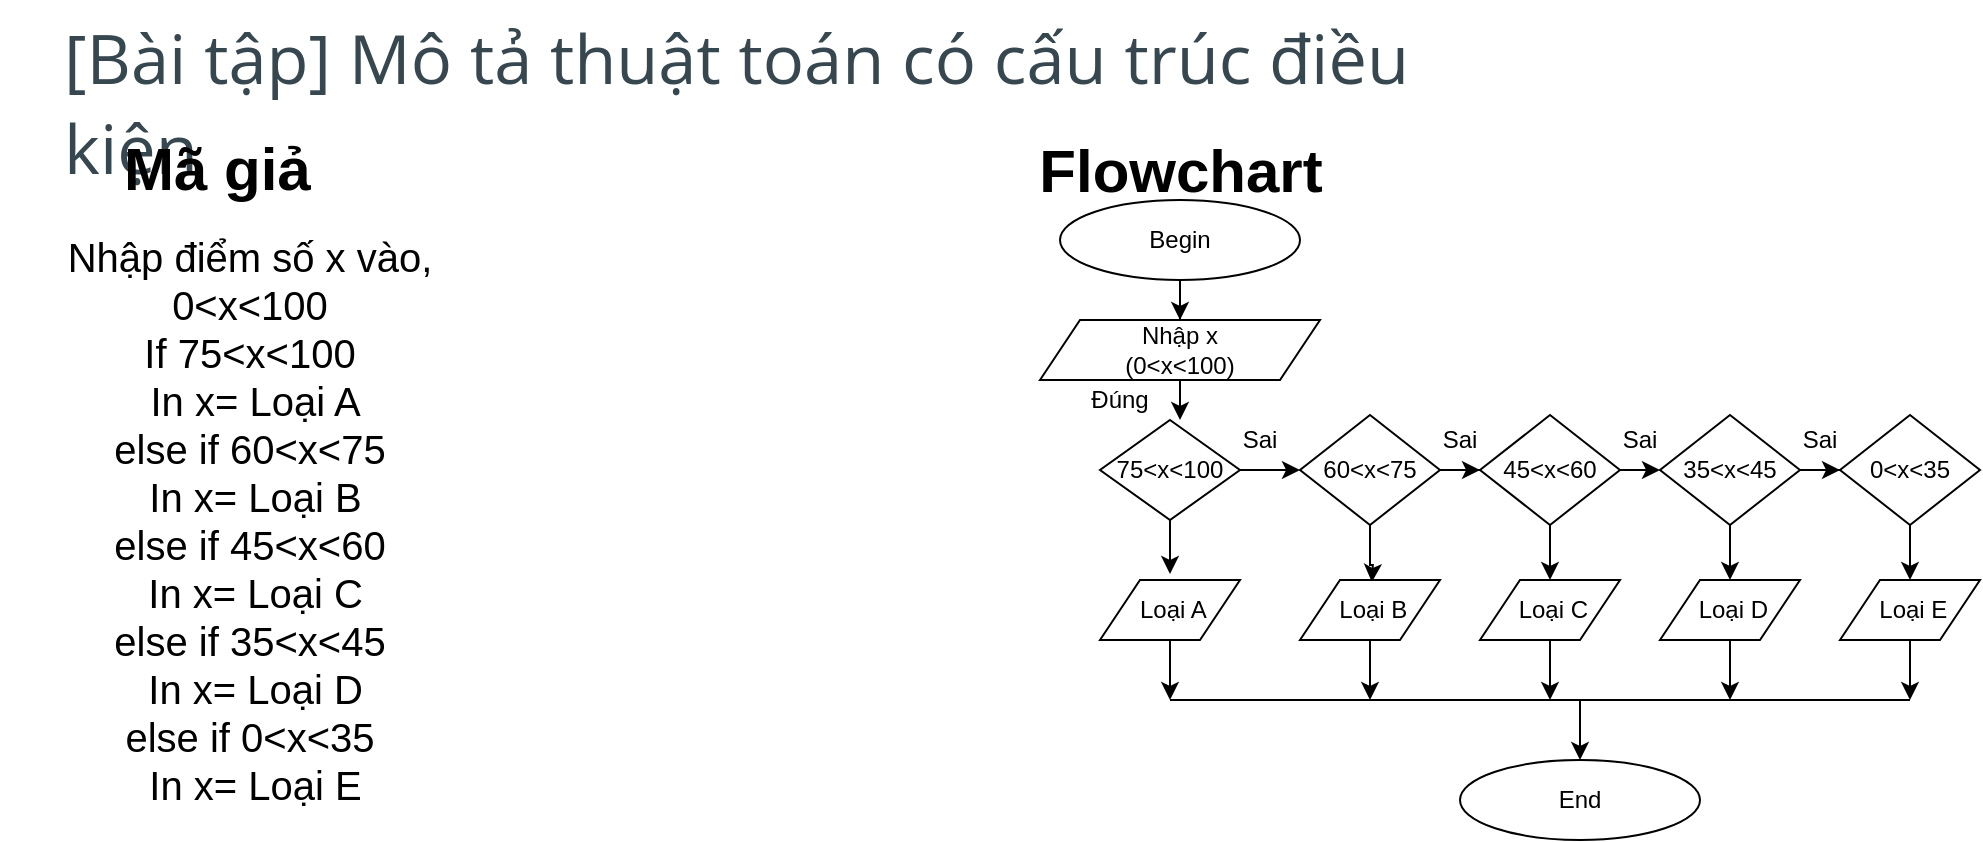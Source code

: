 <mxfile version="13.9.9" type="device"><diagram id="xjpEHrB89OMHbodYp61v" name="Page-1"><mxGraphModel dx="1304" dy="1628" grid="1" gridSize="10" guides="1" tooltips="1" connect="1" arrows="1" fold="1" page="1" pageScale="1" pageWidth="850" pageHeight="1100" math="0" shadow="0"><root><mxCell id="0"/><mxCell id="1" parent="0"/><mxCell id="EXS1ZLtK70CrvmF2TUhG-2" value="&lt;h2 id=&quot;yui_3_17_2_1_1606894092162_47&quot; style=&quot;box-sizing: border-box; margin-top: 0px; margin-bottom: 0.5rem; font-family: &amp;quot;open sans&amp;quot;; font-weight: 400; line-height: 1.3; color: rgb(55, 71, 79); font-size: 2.143rem; font-style: normal; letter-spacing: normal; text-align: left; text-indent: 0px; text-transform: none; word-spacing: 0px; background-color: rgb(255, 255, 255);&quot;&gt;[Bài tập] Mô tả thuật toán có cấu trúc điều kiện&lt;/h2&gt;" style="text;whiteSpace=wrap;html=1;" vertex="1" parent="1"><mxGeometry x="100" y="-10" width="680" height="80" as="geometry"/></mxCell><mxCell id="EXS1ZLtK70CrvmF2TUhG-3" value="&lt;font style=&quot;font-size: 30px&quot;&gt;&lt;b&gt;Mã giả&lt;/b&gt;&lt;/font&gt;" style="text;whiteSpace=wrap;html=1;" vertex="1" parent="1"><mxGeometry x="130" y="50" width="130" height="30" as="geometry"/></mxCell><mxCell id="EXS1ZLtK70CrvmF2TUhG-4" value="&lt;font style=&quot;font-size: 30px&quot;&gt;Flowchart&lt;/font&gt;" style="text;html=1;align=center;verticalAlign=middle;resizable=0;points=[];autosize=1;fontStyle=1" vertex="1" parent="1"><mxGeometry x="580" y="60" width="160" height="30" as="geometry"/></mxCell><mxCell id="EXS1ZLtK70CrvmF2TUhG-7" value="&lt;div style=&quot;font-size: 20px&quot;&gt;&lt;font style=&quot;font-size: 20px&quot;&gt;Nhập điểm số x vào, 0&amp;lt;x&amp;lt;100&lt;/font&gt;&lt;/div&gt;&lt;div style=&quot;font-size: 20px&quot;&gt;&lt;font style=&quot;font-size: 20px&quot;&gt;If 75&amp;lt;x&amp;lt;100&lt;/font&gt;&lt;/div&gt;&lt;div style=&quot;font-size: 20px&quot;&gt;&lt;font style=&quot;font-size: 20px&quot;&gt;&amp;nbsp;In x= Loại A&lt;/font&gt;&lt;/div&gt;&lt;div style=&quot;font-size: 20px&quot;&gt;&lt;font style=&quot;font-size: 20px&quot;&gt;else if 60&amp;lt;x&amp;lt;75&lt;/font&gt;&lt;/div&gt;&lt;div style=&quot;font-size: 20px&quot;&gt;&lt;font style=&quot;font-size: 20px&quot;&gt;&amp;nbsp;In x= Loại B&lt;/font&gt;&lt;/div&gt;&lt;div style=&quot;font-size: 20px&quot;&gt;&lt;font style=&quot;font-size: 20px&quot;&gt;else if 45&amp;lt;x&amp;lt;60&lt;/font&gt;&lt;/div&gt;&lt;div style=&quot;font-size: 20px&quot;&gt;&lt;font style=&quot;font-size: 20px&quot;&gt;&amp;nbsp;In x= Loại C&lt;/font&gt;&lt;/div&gt;&lt;div style=&quot;font-size: 20px&quot;&gt;&lt;font style=&quot;font-size: 20px&quot;&gt;else if 35&amp;lt;x&amp;lt;45&lt;/font&gt;&lt;/div&gt;&lt;div style=&quot;font-size: 20px&quot;&gt;&lt;font style=&quot;font-size: 20px&quot;&gt;&amp;nbsp;In x= Loại D&lt;/font&gt;&lt;/div&gt;&lt;div style=&quot;font-size: 20px&quot;&gt;&lt;font style=&quot;font-size: 20px&quot;&gt;else if 0&amp;lt;x&amp;lt;35&lt;/font&gt;&lt;/div&gt;&lt;div style=&quot;font-size: 20px&quot;&gt;&lt;font style=&quot;font-size: 20px&quot;&gt;&amp;nbsp;In x= Loại E&lt;/font&gt;&lt;/div&gt;" style="text;html=1;strokeColor=none;fillColor=none;align=center;verticalAlign=middle;whiteSpace=wrap;rounded=0;" vertex="1" parent="1"><mxGeometry x="70" y="240" width="250" height="20" as="geometry"/></mxCell><mxCell id="EXS1ZLtK70CrvmF2TUhG-10" style="edgeStyle=orthogonalEdgeStyle;rounded=0;orthogonalLoop=1;jettySize=auto;html=1;entryX=0.5;entryY=0;entryDx=0;entryDy=0;" edge="1" parent="1" source="EXS1ZLtK70CrvmF2TUhG-8" target="EXS1ZLtK70CrvmF2TUhG-9"><mxGeometry relative="1" as="geometry"/></mxCell><mxCell id="EXS1ZLtK70CrvmF2TUhG-8" value="Begin" style="ellipse;whiteSpace=wrap;html=1;" vertex="1" parent="1"><mxGeometry x="600" y="90" width="120" height="40" as="geometry"/></mxCell><mxCell id="EXS1ZLtK70CrvmF2TUhG-11" style="edgeStyle=orthogonalEdgeStyle;rounded=0;orthogonalLoop=1;jettySize=auto;html=1;exitX=0.5;exitY=1;exitDx=0;exitDy=0;" edge="1" parent="1" source="EXS1ZLtK70CrvmF2TUhG-9"><mxGeometry relative="1" as="geometry"><mxPoint x="660" y="200" as="targetPoint"/></mxGeometry></mxCell><mxCell id="EXS1ZLtK70CrvmF2TUhG-9" value="Nhập x&lt;br&gt;(0&amp;lt;x&amp;lt;100)" style="shape=parallelogram;perimeter=parallelogramPerimeter;whiteSpace=wrap;html=1;fixedSize=1;" vertex="1" parent="1"><mxGeometry x="590" y="150" width="140" height="30" as="geometry"/></mxCell><mxCell id="EXS1ZLtK70CrvmF2TUhG-17" style="edgeStyle=orthogonalEdgeStyle;rounded=0;orthogonalLoop=1;jettySize=auto;html=1;" edge="1" parent="1" source="EXS1ZLtK70CrvmF2TUhG-12"><mxGeometry relative="1" as="geometry"><mxPoint x="655" y="277" as="targetPoint"/></mxGeometry></mxCell><mxCell id="EXS1ZLtK70CrvmF2TUhG-18" style="edgeStyle=orthogonalEdgeStyle;rounded=0;orthogonalLoop=1;jettySize=auto;html=1;exitX=1;exitY=0.5;exitDx=0;exitDy=0;entryX=0;entryY=0.5;entryDx=0;entryDy=0;" edge="1" parent="1" source="EXS1ZLtK70CrvmF2TUhG-12" target="EXS1ZLtK70CrvmF2TUhG-15"><mxGeometry relative="1" as="geometry"/></mxCell><mxCell id="EXS1ZLtK70CrvmF2TUhG-12" value="75&amp;lt;x&amp;lt;100" style="rhombus;whiteSpace=wrap;html=1;" vertex="1" parent="1"><mxGeometry x="620" y="200" width="70" height="50" as="geometry"/></mxCell><mxCell id="EXS1ZLtK70CrvmF2TUhG-42" style="edgeStyle=orthogonalEdgeStyle;rounded=0;orthogonalLoop=1;jettySize=auto;html=1;" edge="1" parent="1" source="EXS1ZLtK70CrvmF2TUhG-13"><mxGeometry relative="1" as="geometry"><mxPoint x="655" y="340" as="targetPoint"/></mxGeometry></mxCell><mxCell id="EXS1ZLtK70CrvmF2TUhG-13" value="&amp;nbsp;Loại A" style="shape=parallelogram;perimeter=parallelogramPerimeter;whiteSpace=wrap;html=1;fixedSize=1;" vertex="1" parent="1"><mxGeometry x="620" y="280" width="70" height="30" as="geometry"/></mxCell><mxCell id="EXS1ZLtK70CrvmF2TUhG-20" style="edgeStyle=orthogonalEdgeStyle;rounded=0;orthogonalLoop=1;jettySize=auto;html=1;entryX=0.443;entryY=0.033;entryDx=0;entryDy=0;entryPerimeter=0;" edge="1" parent="1" source="EXS1ZLtK70CrvmF2TUhG-15"><mxGeometry relative="1" as="geometry"><mxPoint x="755.945" y="280.99" as="targetPoint"/></mxGeometry></mxCell><mxCell id="EXS1ZLtK70CrvmF2TUhG-24" value="" style="edgeStyle=orthogonalEdgeStyle;rounded=0;orthogonalLoop=1;jettySize=auto;html=1;" edge="1" parent="1" source="EXS1ZLtK70CrvmF2TUhG-15" target="EXS1ZLtK70CrvmF2TUhG-22"><mxGeometry relative="1" as="geometry"/></mxCell><mxCell id="EXS1ZLtK70CrvmF2TUhG-15" value="60&amp;lt;x&amp;lt;75" style="rhombus;whiteSpace=wrap;html=1;" vertex="1" parent="1"><mxGeometry x="720" y="197.5" width="70" height="55" as="geometry"/></mxCell><mxCell id="EXS1ZLtK70CrvmF2TUhG-28" value="" style="edgeStyle=orthogonalEdgeStyle;rounded=0;orthogonalLoop=1;jettySize=auto;html=1;" edge="1" parent="1" source="EXS1ZLtK70CrvmF2TUhG-21" target="EXS1ZLtK70CrvmF2TUhG-23"><mxGeometry relative="1" as="geometry"/></mxCell><mxCell id="EXS1ZLtK70CrvmF2TUhG-39" value="" style="edgeStyle=orthogonalEdgeStyle;rounded=0;orthogonalLoop=1;jettySize=auto;html=1;" edge="1" parent="1" source="EXS1ZLtK70CrvmF2TUhG-21" target="EXS1ZLtK70CrvmF2TUhG-35"><mxGeometry relative="1" as="geometry"/></mxCell><mxCell id="EXS1ZLtK70CrvmF2TUhG-21" value="35&amp;lt;x&amp;lt;45" style="rhombus;whiteSpace=wrap;html=1;" vertex="1" parent="1"><mxGeometry x="900" y="197.5" width="70" height="55" as="geometry"/></mxCell><mxCell id="EXS1ZLtK70CrvmF2TUhG-27" value="" style="edgeStyle=orthogonalEdgeStyle;rounded=0;orthogonalLoop=1;jettySize=auto;html=1;" edge="1" parent="1" source="EXS1ZLtK70CrvmF2TUhG-22"><mxGeometry relative="1" as="geometry"><mxPoint x="900" y="225" as="targetPoint"/></mxGeometry></mxCell><mxCell id="EXS1ZLtK70CrvmF2TUhG-38" value="" style="edgeStyle=orthogonalEdgeStyle;rounded=0;orthogonalLoop=1;jettySize=auto;html=1;" edge="1" parent="1" source="EXS1ZLtK70CrvmF2TUhG-22" target="EXS1ZLtK70CrvmF2TUhG-34"><mxGeometry relative="1" as="geometry"/></mxCell><mxCell id="EXS1ZLtK70CrvmF2TUhG-22" value="45&amp;lt;x&amp;lt;60" style="rhombus;whiteSpace=wrap;html=1;" vertex="1" parent="1"><mxGeometry x="810" y="197.5" width="70" height="55" as="geometry"/></mxCell><mxCell id="EXS1ZLtK70CrvmF2TUhG-40" value="" style="edgeStyle=orthogonalEdgeStyle;rounded=0;orthogonalLoop=1;jettySize=auto;html=1;" edge="1" parent="1" source="EXS1ZLtK70CrvmF2TUhG-23" target="EXS1ZLtK70CrvmF2TUhG-36"><mxGeometry relative="1" as="geometry"/></mxCell><mxCell id="EXS1ZLtK70CrvmF2TUhG-23" value="0&amp;lt;x&amp;lt;35" style="rhombus;whiteSpace=wrap;html=1;" vertex="1" parent="1"><mxGeometry x="990" y="197.5" width="70" height="55" as="geometry"/></mxCell><mxCell id="EXS1ZLtK70CrvmF2TUhG-43" style="edgeStyle=orthogonalEdgeStyle;rounded=0;orthogonalLoop=1;jettySize=auto;html=1;" edge="1" parent="1" source="EXS1ZLtK70CrvmF2TUhG-33"><mxGeometry relative="1" as="geometry"><mxPoint x="755" y="340" as="targetPoint"/></mxGeometry></mxCell><mxCell id="EXS1ZLtK70CrvmF2TUhG-33" value="&amp;nbsp;Loại B" style="shape=parallelogram;perimeter=parallelogramPerimeter;whiteSpace=wrap;html=1;fixedSize=1;" vertex="1" parent="1"><mxGeometry x="720" y="280" width="70" height="30" as="geometry"/></mxCell><mxCell id="EXS1ZLtK70CrvmF2TUhG-44" style="edgeStyle=orthogonalEdgeStyle;rounded=0;orthogonalLoop=1;jettySize=auto;html=1;" edge="1" parent="1" source="EXS1ZLtK70CrvmF2TUhG-34"><mxGeometry relative="1" as="geometry"><mxPoint x="845" y="340" as="targetPoint"/></mxGeometry></mxCell><mxCell id="EXS1ZLtK70CrvmF2TUhG-34" value="&amp;nbsp;Loại C" style="shape=parallelogram;perimeter=parallelogramPerimeter;whiteSpace=wrap;html=1;fixedSize=1;" vertex="1" parent="1"><mxGeometry x="810" y="280" width="70" height="30" as="geometry"/></mxCell><mxCell id="EXS1ZLtK70CrvmF2TUhG-45" style="edgeStyle=orthogonalEdgeStyle;rounded=0;orthogonalLoop=1;jettySize=auto;html=1;" edge="1" parent="1" source="EXS1ZLtK70CrvmF2TUhG-35"><mxGeometry relative="1" as="geometry"><mxPoint x="935" y="340" as="targetPoint"/></mxGeometry></mxCell><mxCell id="EXS1ZLtK70CrvmF2TUhG-35" value="&amp;nbsp;Loại D" style="shape=parallelogram;perimeter=parallelogramPerimeter;whiteSpace=wrap;html=1;fixedSize=1;" vertex="1" parent="1"><mxGeometry x="900" y="280" width="70" height="30" as="geometry"/></mxCell><mxCell id="EXS1ZLtK70CrvmF2TUhG-46" style="edgeStyle=orthogonalEdgeStyle;rounded=0;orthogonalLoop=1;jettySize=auto;html=1;" edge="1" parent="1" source="EXS1ZLtK70CrvmF2TUhG-36"><mxGeometry relative="1" as="geometry"><mxPoint x="1025" y="340" as="targetPoint"/></mxGeometry></mxCell><mxCell id="EXS1ZLtK70CrvmF2TUhG-36" value="&amp;nbsp;Loại E" style="shape=parallelogram;perimeter=parallelogramPerimeter;whiteSpace=wrap;html=1;fixedSize=1;" vertex="1" parent="1"><mxGeometry x="990" y="280" width="70" height="30" as="geometry"/></mxCell><mxCell id="EXS1ZLtK70CrvmF2TUhG-41" value="" style="endArrow=none;html=1;" edge="1" parent="1"><mxGeometry width="50" height="50" relative="1" as="geometry"><mxPoint x="655" y="340" as="sourcePoint"/><mxPoint x="1025" y="340" as="targetPoint"/></mxGeometry></mxCell><mxCell id="EXS1ZLtK70CrvmF2TUhG-47" value="" style="endArrow=classic;html=1;" edge="1" parent="1"><mxGeometry width="50" height="50" relative="1" as="geometry"><mxPoint x="860" y="340" as="sourcePoint"/><mxPoint x="860" y="370" as="targetPoint"/></mxGeometry></mxCell><mxCell id="EXS1ZLtK70CrvmF2TUhG-48" value="End" style="ellipse;whiteSpace=wrap;html=1;" vertex="1" parent="1"><mxGeometry x="800" y="370" width="120" height="40" as="geometry"/></mxCell><mxCell id="EXS1ZLtK70CrvmF2TUhG-49" value="Đúng" style="text;html=1;strokeColor=none;fillColor=none;align=center;verticalAlign=middle;whiteSpace=wrap;rounded=0;" vertex="1" parent="1"><mxGeometry x="610" y="180" width="40" height="20" as="geometry"/></mxCell><mxCell id="EXS1ZLtK70CrvmF2TUhG-50" value="Sai&lt;br&gt;" style="text;html=1;strokeColor=none;fillColor=none;align=center;verticalAlign=middle;whiteSpace=wrap;rounded=0;" vertex="1" parent="1"><mxGeometry x="680" y="200" width="40" height="20" as="geometry"/></mxCell><mxCell id="EXS1ZLtK70CrvmF2TUhG-52" value="Sai&lt;br&gt;" style="text;html=1;strokeColor=none;fillColor=none;align=center;verticalAlign=middle;whiteSpace=wrap;rounded=0;" vertex="1" parent="1"><mxGeometry x="960" y="200" width="40" height="20" as="geometry"/></mxCell><mxCell id="EXS1ZLtK70CrvmF2TUhG-53" value="Sai&lt;br&gt;" style="text;html=1;strokeColor=none;fillColor=none;align=center;verticalAlign=middle;whiteSpace=wrap;rounded=0;" vertex="1" parent="1"><mxGeometry x="870" y="200" width="40" height="20" as="geometry"/></mxCell><mxCell id="EXS1ZLtK70CrvmF2TUhG-54" value="Sai&lt;br&gt;" style="text;html=1;strokeColor=none;fillColor=none;align=center;verticalAlign=middle;whiteSpace=wrap;rounded=0;" vertex="1" parent="1"><mxGeometry x="780" y="200" width="40" height="20" as="geometry"/></mxCell></root></mxGraphModel></diagram></mxfile>